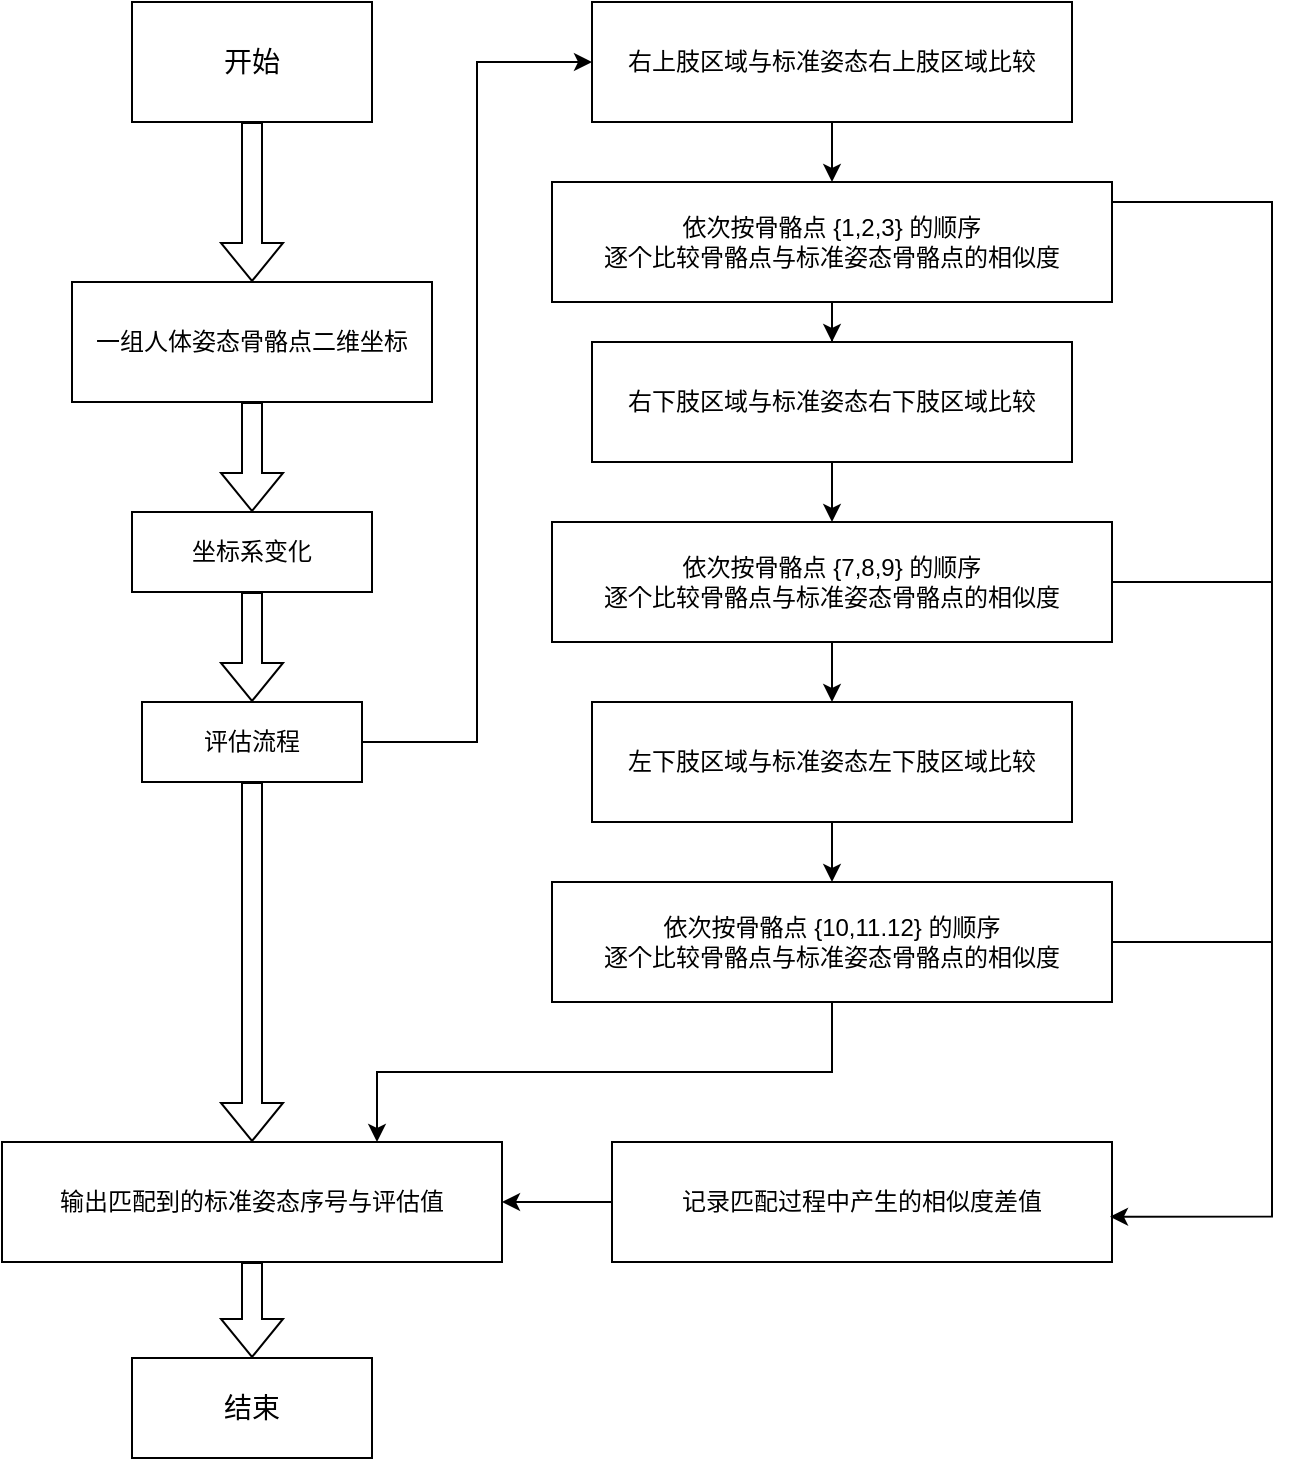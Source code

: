 <mxfile version="24.1.0" type="device">
  <diagram name="第 1 页" id="lKCF2zGpw34KYaDRGU9y">
    <mxGraphModel dx="1150" dy="770" grid="0" gridSize="10" guides="1" tooltips="1" connect="1" arrows="1" fold="1" page="1" pageScale="1" pageWidth="827" pageHeight="1169" math="0" shadow="0">
      <root>
        <mxCell id="0" />
        <mxCell id="1" parent="0" />
        <mxCell id="58xgu1jL_Fykb2_MQMKn-15" value="" style="edgeStyle=orthogonalEdgeStyle;rounded=0;orthogonalLoop=1;jettySize=auto;html=1;" edge="1" parent="1" source="58xgu1jL_Fykb2_MQMKn-1" target="58xgu1jL_Fykb2_MQMKn-14">
          <mxGeometry relative="1" as="geometry" />
        </mxCell>
        <mxCell id="58xgu1jL_Fykb2_MQMKn-1" value="右上肢区域与标准姿态右上肢区域比较" style="rounded=0;whiteSpace=wrap;html=1;" vertex="1" parent="1">
          <mxGeometry x="391" y="74" width="240" height="60" as="geometry" />
        </mxCell>
        <mxCell id="58xgu1jL_Fykb2_MQMKn-5" value="" style="edgeStyle=orthogonalEdgeStyle;rounded=0;orthogonalLoop=1;jettySize=auto;html=1;shape=flexArrow;" edge="1" parent="1" source="58xgu1jL_Fykb2_MQMKn-3" target="58xgu1jL_Fykb2_MQMKn-4">
          <mxGeometry relative="1" as="geometry" />
        </mxCell>
        <mxCell id="58xgu1jL_Fykb2_MQMKn-3" value="&lt;font style=&quot;font-size: 14px;&quot;&gt;开始&lt;/font&gt;" style="rounded=0;whiteSpace=wrap;html=1;" vertex="1" parent="1">
          <mxGeometry x="161" y="74" width="120" height="60" as="geometry" />
        </mxCell>
        <mxCell id="58xgu1jL_Fykb2_MQMKn-7" value="" style="edgeStyle=orthogonalEdgeStyle;rounded=0;orthogonalLoop=1;jettySize=auto;html=1;shape=flexArrow;" edge="1" parent="1" source="58xgu1jL_Fykb2_MQMKn-4" target="58xgu1jL_Fykb2_MQMKn-6">
          <mxGeometry relative="1" as="geometry" />
        </mxCell>
        <mxCell id="58xgu1jL_Fykb2_MQMKn-4" value="一组人体姿态骨骼点二维坐标" style="rounded=0;whiteSpace=wrap;html=1;" vertex="1" parent="1">
          <mxGeometry x="131" y="214" width="180" height="60" as="geometry" />
        </mxCell>
        <mxCell id="58xgu1jL_Fykb2_MQMKn-9" value="" style="edgeStyle=orthogonalEdgeStyle;rounded=0;orthogonalLoop=1;jettySize=auto;html=1;shape=flexArrow;" edge="1" parent="1" source="58xgu1jL_Fykb2_MQMKn-6" target="58xgu1jL_Fykb2_MQMKn-8">
          <mxGeometry relative="1" as="geometry" />
        </mxCell>
        <mxCell id="58xgu1jL_Fykb2_MQMKn-6" value="坐标系变化" style="rounded=0;whiteSpace=wrap;html=1;" vertex="1" parent="1">
          <mxGeometry x="161" y="329" width="120" height="40" as="geometry" />
        </mxCell>
        <mxCell id="58xgu1jL_Fykb2_MQMKn-11" value="" style="edgeStyle=orthogonalEdgeStyle;rounded=0;orthogonalLoop=1;jettySize=auto;html=1;shape=flexArrow;" edge="1" parent="1" source="58xgu1jL_Fykb2_MQMKn-8" target="58xgu1jL_Fykb2_MQMKn-10">
          <mxGeometry relative="1" as="geometry" />
        </mxCell>
        <mxCell id="58xgu1jL_Fykb2_MQMKn-37" style="edgeStyle=orthogonalEdgeStyle;rounded=0;orthogonalLoop=1;jettySize=auto;html=1;exitX=1;exitY=0.5;exitDx=0;exitDy=0;entryX=0;entryY=0.5;entryDx=0;entryDy=0;" edge="1" parent="1" source="58xgu1jL_Fykb2_MQMKn-8" target="58xgu1jL_Fykb2_MQMKn-1">
          <mxGeometry relative="1" as="geometry" />
        </mxCell>
        <mxCell id="58xgu1jL_Fykb2_MQMKn-8" value="评估流程" style="rounded=0;whiteSpace=wrap;html=1;" vertex="1" parent="1">
          <mxGeometry x="166" y="424" width="110" height="40" as="geometry" />
        </mxCell>
        <mxCell id="58xgu1jL_Fykb2_MQMKn-13" value="" style="edgeStyle=orthogonalEdgeStyle;rounded=0;orthogonalLoop=1;jettySize=auto;html=1;shape=flexArrow;" edge="1" parent="1" source="58xgu1jL_Fykb2_MQMKn-10" target="58xgu1jL_Fykb2_MQMKn-12">
          <mxGeometry relative="1" as="geometry" />
        </mxCell>
        <mxCell id="58xgu1jL_Fykb2_MQMKn-10" value="输出匹配到的标准姿态序号与评估值" style="rounded=0;whiteSpace=wrap;html=1;" vertex="1" parent="1">
          <mxGeometry x="96" y="644" width="250" height="60" as="geometry" />
        </mxCell>
        <mxCell id="58xgu1jL_Fykb2_MQMKn-12" value="&lt;font style=&quot;font-size: 14px;&quot;&gt;结束&lt;/font&gt;" style="rounded=0;whiteSpace=wrap;html=1;" vertex="1" parent="1">
          <mxGeometry x="161" y="752" width="120" height="50" as="geometry" />
        </mxCell>
        <mxCell id="58xgu1jL_Fykb2_MQMKn-17" value="" style="edgeStyle=orthogonalEdgeStyle;rounded=0;orthogonalLoop=1;jettySize=auto;html=1;" edge="1" parent="1" source="58xgu1jL_Fykb2_MQMKn-14" target="58xgu1jL_Fykb2_MQMKn-16">
          <mxGeometry relative="1" as="geometry" />
        </mxCell>
        <mxCell id="58xgu1jL_Fykb2_MQMKn-14" value="依次按骨骼点 {1,2,3} 的顺序&lt;div&gt;逐个比较骨骼点与标准姿态骨骼点的相似度&lt;/div&gt;" style="rounded=0;whiteSpace=wrap;html=1;" vertex="1" parent="1">
          <mxGeometry x="371" y="164" width="280" height="60" as="geometry" />
        </mxCell>
        <mxCell id="58xgu1jL_Fykb2_MQMKn-19" value="" style="edgeStyle=orthogonalEdgeStyle;rounded=0;orthogonalLoop=1;jettySize=auto;html=1;" edge="1" parent="1" source="58xgu1jL_Fykb2_MQMKn-16" target="58xgu1jL_Fykb2_MQMKn-18">
          <mxGeometry relative="1" as="geometry" />
        </mxCell>
        <mxCell id="58xgu1jL_Fykb2_MQMKn-16" value="右下肢区域与标准姿态右下肢区域比较" style="rounded=0;whiteSpace=wrap;html=1;" vertex="1" parent="1">
          <mxGeometry x="391" y="244" width="240" height="60" as="geometry" />
        </mxCell>
        <mxCell id="58xgu1jL_Fykb2_MQMKn-21" value="" style="edgeStyle=orthogonalEdgeStyle;rounded=0;orthogonalLoop=1;jettySize=auto;html=1;" edge="1" parent="1" source="58xgu1jL_Fykb2_MQMKn-18" target="58xgu1jL_Fykb2_MQMKn-20">
          <mxGeometry relative="1" as="geometry" />
        </mxCell>
        <mxCell id="58xgu1jL_Fykb2_MQMKn-32" style="edgeStyle=orthogonalEdgeStyle;rounded=0;orthogonalLoop=1;jettySize=auto;html=1;exitX=1;exitY=0.5;exitDx=0;exitDy=0;endArrow=none;endFill=0;" edge="1" parent="1" source="58xgu1jL_Fykb2_MQMKn-18">
          <mxGeometry relative="1" as="geometry">
            <mxPoint x="731" y="364" as="targetPoint" />
          </mxGeometry>
        </mxCell>
        <mxCell id="58xgu1jL_Fykb2_MQMKn-18" value="依次按骨骼点 {7,8,9} 的顺序&lt;div&gt;逐个比较骨骼点与标准姿态骨骼点的相似度&lt;/div&gt;" style="rounded=0;whiteSpace=wrap;html=1;" vertex="1" parent="1">
          <mxGeometry x="371" y="334" width="280" height="60" as="geometry" />
        </mxCell>
        <mxCell id="58xgu1jL_Fykb2_MQMKn-23" value="" style="edgeStyle=orthogonalEdgeStyle;rounded=0;orthogonalLoop=1;jettySize=auto;html=1;" edge="1" parent="1" source="58xgu1jL_Fykb2_MQMKn-20" target="58xgu1jL_Fykb2_MQMKn-22">
          <mxGeometry relative="1" as="geometry" />
        </mxCell>
        <mxCell id="58xgu1jL_Fykb2_MQMKn-20" value="左下肢区域与标准姿态左下肢区域比较" style="rounded=0;whiteSpace=wrap;html=1;" vertex="1" parent="1">
          <mxGeometry x="391" y="424" width="240" height="60" as="geometry" />
        </mxCell>
        <mxCell id="58xgu1jL_Fykb2_MQMKn-33" style="edgeStyle=orthogonalEdgeStyle;rounded=0;orthogonalLoop=1;jettySize=auto;html=1;exitX=1;exitY=0.5;exitDx=0;exitDy=0;endArrow=none;endFill=0;" edge="1" parent="1" source="58xgu1jL_Fykb2_MQMKn-22">
          <mxGeometry relative="1" as="geometry">
            <mxPoint x="731" y="544" as="targetPoint" />
          </mxGeometry>
        </mxCell>
        <mxCell id="58xgu1jL_Fykb2_MQMKn-35" style="edgeStyle=orthogonalEdgeStyle;rounded=0;orthogonalLoop=1;jettySize=auto;html=1;exitX=0.5;exitY=1;exitDx=0;exitDy=0;entryX=0.75;entryY=0;entryDx=0;entryDy=0;" edge="1" parent="1" source="58xgu1jL_Fykb2_MQMKn-22" target="58xgu1jL_Fykb2_MQMKn-10">
          <mxGeometry relative="1" as="geometry" />
        </mxCell>
        <mxCell id="58xgu1jL_Fykb2_MQMKn-22" value="依次按骨骼点 {10,11.12} 的顺序&lt;div&gt;逐个比较骨骼点与标准姿态骨骼点的相似度&lt;/div&gt;" style="rounded=0;whiteSpace=wrap;html=1;" vertex="1" parent="1">
          <mxGeometry x="371" y="514" width="280" height="60" as="geometry" />
        </mxCell>
        <mxCell id="58xgu1jL_Fykb2_MQMKn-27" style="edgeStyle=orthogonalEdgeStyle;rounded=0;orthogonalLoop=1;jettySize=auto;html=1;exitX=0;exitY=0.5;exitDx=0;exitDy=0;entryX=1;entryY=0.5;entryDx=0;entryDy=0;" edge="1" parent="1" source="58xgu1jL_Fykb2_MQMKn-26" target="58xgu1jL_Fykb2_MQMKn-10">
          <mxGeometry relative="1" as="geometry" />
        </mxCell>
        <mxCell id="58xgu1jL_Fykb2_MQMKn-26" value="记录匹配过程中产生的相似度差值" style="rounded=0;whiteSpace=wrap;html=1;" vertex="1" parent="1">
          <mxGeometry x="401" y="644" width="250" height="60" as="geometry" />
        </mxCell>
        <mxCell id="58xgu1jL_Fykb2_MQMKn-36" style="edgeStyle=orthogonalEdgeStyle;rounded=0;orthogonalLoop=1;jettySize=auto;html=1;exitX=1;exitY=0.5;exitDx=0;exitDy=0;entryX=0.996;entryY=0.622;entryDx=0;entryDy=0;entryPerimeter=0;" edge="1" parent="1" source="58xgu1jL_Fykb2_MQMKn-14" target="58xgu1jL_Fykb2_MQMKn-26">
          <mxGeometry relative="1" as="geometry">
            <Array as="points">
              <mxPoint x="731" y="174" />
              <mxPoint x="731" y="681" />
            </Array>
          </mxGeometry>
        </mxCell>
      </root>
    </mxGraphModel>
  </diagram>
</mxfile>
